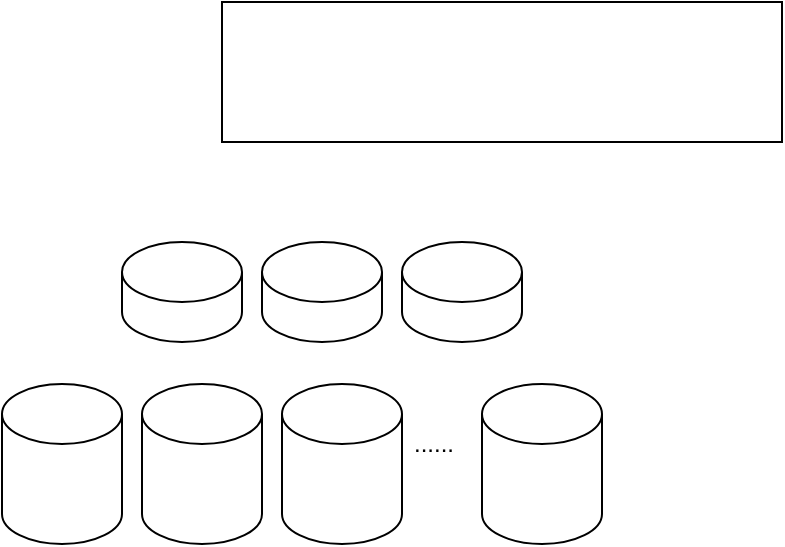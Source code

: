 <mxfile version="20.0.4" type="github">
  <diagram id="C5RBs43oDa-KdzZeNtuy" name="Page-1">
    <mxGraphModel dx="946" dy="588" grid="1" gridSize="10" guides="1" tooltips="1" connect="1" arrows="1" fold="1" page="1" pageScale="1" pageWidth="827" pageHeight="1169" math="0" shadow="0">
      <root>
        <mxCell id="WIyWlLk6GJQsqaUBKTNV-0" />
        <mxCell id="WIyWlLk6GJQsqaUBKTNV-1" parent="WIyWlLk6GJQsqaUBKTNV-0" />
        <mxCell id="F7r8GAYiYaDX6DFV25X--7" value="......" style="rounded=0;whiteSpace=wrap;html=1;fillColor=none;strokeColor=none;" vertex="1" parent="WIyWlLk6GJQsqaUBKTNV-1">
          <mxGeometry x="291" y="261" width="90" height="20" as="geometry" />
        </mxCell>
        <mxCell id="F7r8GAYiYaDX6DFV25X--10" value="" style="rounded=0;whiteSpace=wrap;html=1;fillColor=none;" vertex="1" parent="WIyWlLk6GJQsqaUBKTNV-1">
          <mxGeometry x="230" y="50" width="280" height="70" as="geometry" />
        </mxCell>
        <mxCell id="F7r8GAYiYaDX6DFV25X--16" value="" style="shape=cylinder3;whiteSpace=wrap;html=1;boundedLbl=1;backgroundOutline=1;size=15;fillColor=none;" vertex="1" parent="WIyWlLk6GJQsqaUBKTNV-1">
          <mxGeometry x="120" y="241" width="60" height="80" as="geometry" />
        </mxCell>
        <mxCell id="F7r8GAYiYaDX6DFV25X--18" value="" style="shape=cylinder3;whiteSpace=wrap;html=1;boundedLbl=1;backgroundOutline=1;size=15;fillColor=none;" vertex="1" parent="WIyWlLk6GJQsqaUBKTNV-1">
          <mxGeometry x="190" y="241" width="60" height="80" as="geometry" />
        </mxCell>
        <mxCell id="F7r8GAYiYaDX6DFV25X--19" value="" style="shape=cylinder3;whiteSpace=wrap;html=1;boundedLbl=1;backgroundOutline=1;size=15;fillColor=none;" vertex="1" parent="WIyWlLk6GJQsqaUBKTNV-1">
          <mxGeometry x="260" y="241" width="60" height="80" as="geometry" />
        </mxCell>
        <mxCell id="F7r8GAYiYaDX6DFV25X--20" value="" style="shape=cylinder3;whiteSpace=wrap;html=1;boundedLbl=1;backgroundOutline=1;size=15;fillColor=none;" vertex="1" parent="WIyWlLk6GJQsqaUBKTNV-1">
          <mxGeometry x="360" y="241" width="60" height="80" as="geometry" />
        </mxCell>
        <mxCell id="F7r8GAYiYaDX6DFV25X--22" value="" style="shape=cylinder3;whiteSpace=wrap;html=1;boundedLbl=1;backgroundOutline=1;size=15;fillColor=none;" vertex="1" parent="WIyWlLk6GJQsqaUBKTNV-1">
          <mxGeometry x="250" y="170" width="60" height="50" as="geometry" />
        </mxCell>
        <mxCell id="F7r8GAYiYaDX6DFV25X--23" value="" style="shape=cylinder3;whiteSpace=wrap;html=1;boundedLbl=1;backgroundOutline=1;size=15;fillColor=none;" vertex="1" parent="WIyWlLk6GJQsqaUBKTNV-1">
          <mxGeometry x="320" y="170" width="60" height="50" as="geometry" />
        </mxCell>
        <mxCell id="F7r8GAYiYaDX6DFV25X--24" value="" style="shape=cylinder3;whiteSpace=wrap;html=1;boundedLbl=1;backgroundOutline=1;size=15;fillColor=none;" vertex="1" parent="WIyWlLk6GJQsqaUBKTNV-1">
          <mxGeometry x="180" y="170" width="60" height="50" as="geometry" />
        </mxCell>
      </root>
    </mxGraphModel>
  </diagram>
</mxfile>
